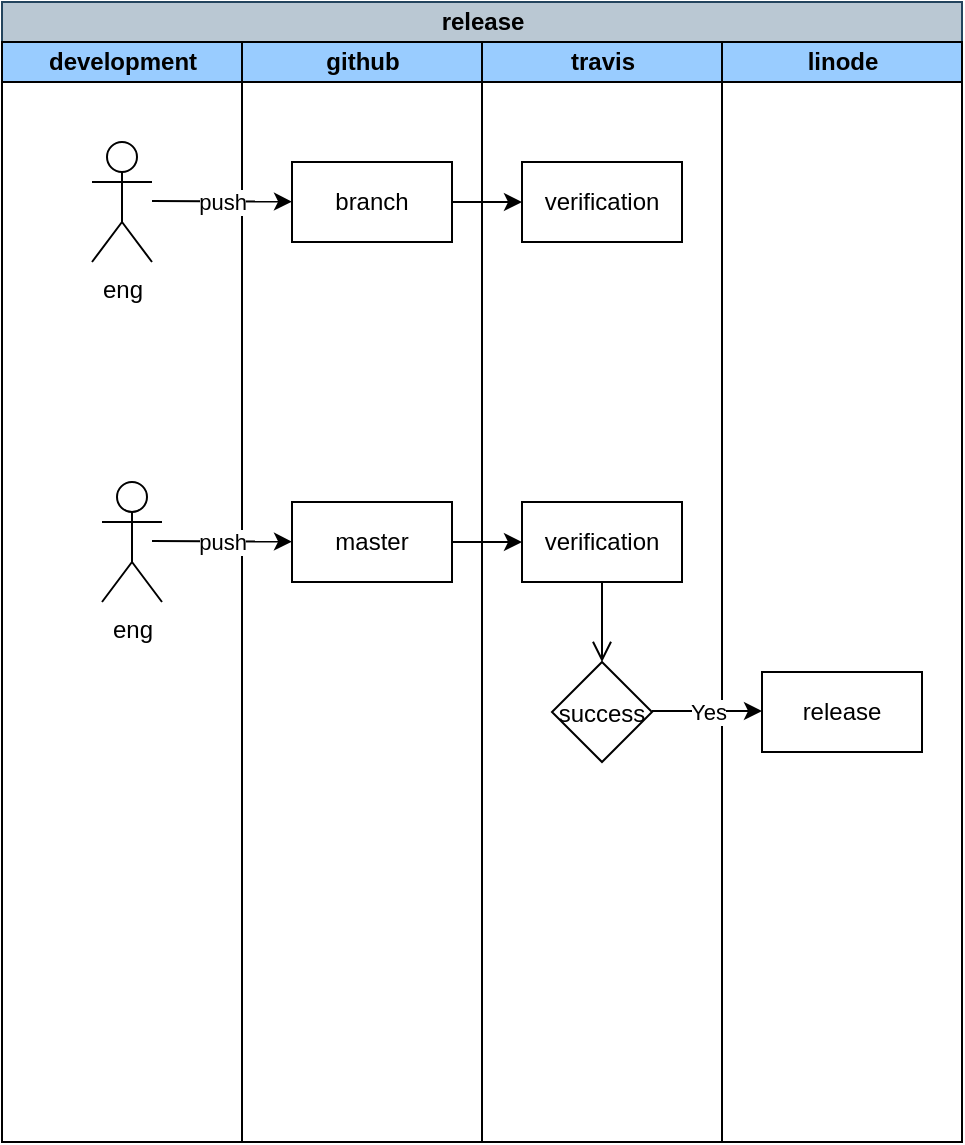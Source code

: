 <mxfile version="14.2.9" type="device"><diagram id="0gpjnleQtg8OCOgI1mWi" name="Page-1"><mxGraphModel dx="2062" dy="1044" grid="1" gridSize="10" guides="1" tooltips="1" connect="1" arrows="1" fold="1" page="1" pageScale="1" pageWidth="850" pageHeight="1100" math="0" shadow="0"><root><mxCell id="0"/><mxCell id="1" parent="0"/><mxCell id="gdZGLw9C2DeIMMs5xhQq-2" value="release" style="swimlane;html=1;childLayout=stackLayout;resizeParent=1;resizeParentMax=0;startSize=20;fillColor=#bac8d3;strokeColor=#23445d;" vertex="1" parent="1"><mxGeometry x="200" y="80" width="480" height="570" as="geometry"><mxRectangle x="240" y="320" width="60" height="20" as="alternateBounds"/></mxGeometry></mxCell><mxCell id="gdZGLw9C2DeIMMs5xhQq-3" value="development" style="swimlane;html=1;startSize=20;swimlaneFillColor=#ffffff;fillColor=#99CCFF;" vertex="1" parent="gdZGLw9C2DeIMMs5xhQq-2"><mxGeometry y="20" width="120" height="550" as="geometry"><mxRectangle y="20" width="30" height="460" as="alternateBounds"/></mxGeometry></mxCell><mxCell id="gdZGLw9C2DeIMMs5xhQq-33" value="eng" style="shape=umlActor;verticalLabelPosition=bottom;verticalAlign=top;html=1;fillColor=#FFFFFF;" vertex="1" parent="gdZGLw9C2DeIMMs5xhQq-3"><mxGeometry x="45" y="50" width="30" height="60" as="geometry"/></mxCell><mxCell id="gdZGLw9C2DeIMMs5xhQq-42" value="eng" style="shape=umlActor;verticalLabelPosition=bottom;verticalAlign=top;html=1;fillColor=#FFFFFF;" vertex="1" parent="gdZGLw9C2DeIMMs5xhQq-3"><mxGeometry x="50" y="220" width="30" height="60" as="geometry"/></mxCell><mxCell id="gdZGLw9C2DeIMMs5xhQq-4" value="github" style="swimlane;html=1;startSize=20;swimlaneFillColor=#ffffff;fillColor=#99CCFF;" vertex="1" parent="gdZGLw9C2DeIMMs5xhQq-2"><mxGeometry x="120" y="20" width="120" height="550" as="geometry"><mxRectangle x="120" y="20" width="30" height="460" as="alternateBounds"/></mxGeometry></mxCell><UserObject label="branch" treeRoot="1" id="gdZGLw9C2DeIMMs5xhQq-32"><mxCell style="whiteSpace=wrap;html=1;align=center;treeFolding=1;treeMoving=1;newEdgeStyle={&quot;edgeStyle&quot;:&quot;elbowEdgeStyle&quot;,&quot;startArrow&quot;:&quot;none&quot;,&quot;endArrow&quot;:&quot;none&quot;};fillColor=#FFFFFF;" vertex="1" parent="gdZGLw9C2DeIMMs5xhQq-4"><mxGeometry x="25" y="60" width="80" height="40" as="geometry"/></mxCell></UserObject><UserObject label="master" treeRoot="1" id="gdZGLw9C2DeIMMs5xhQq-41"><mxCell style="whiteSpace=wrap;html=1;align=center;treeFolding=1;treeMoving=1;newEdgeStyle={&quot;edgeStyle&quot;:&quot;elbowEdgeStyle&quot;,&quot;startArrow&quot;:&quot;none&quot;,&quot;endArrow&quot;:&quot;none&quot;};fillColor=#FFFFFF;" vertex="1" parent="gdZGLw9C2DeIMMs5xhQq-4"><mxGeometry x="25" y="230" width="80" height="40" as="geometry"/></mxCell></UserObject><mxCell id="gdZGLw9C2DeIMMs5xhQq-28" value="" style="endArrow=open;startArrow=none;endFill=0;startFill=0;endSize=8;html=1;verticalAlign=bottom;labelBackgroundColor=none;strokeWidth=1;entryX=0;entryY=0.5;entryDx=0;entryDy=0;exitX=1;exitY=0.5;exitDx=0;exitDy=0;" edge="1" parent="gdZGLw9C2DeIMMs5xhQq-2" source="gdZGLw9C2DeIMMs5xhQq-24" target="gdZGLw9C2DeIMMs5xhQq-26"><mxGeometry width="160" relative="1" as="geometry"><mxPoint x="160" y="350" as="sourcePoint"/><mxPoint x="320" y="350" as="targetPoint"/></mxGeometry></mxCell><mxCell id="gdZGLw9C2DeIMMs5xhQq-29" value="success" style="edgeLabel;html=1;align=center;verticalAlign=middle;resizable=0;points=[];" vertex="1" connectable="0" parent="gdZGLw9C2DeIMMs5xhQq-28"><mxGeometry x="-0.415" y="-1" relative="1" as="geometry"><mxPoint x="6" y="-1" as="offset"/></mxGeometry></mxCell><mxCell id="gdZGLw9C2DeIMMs5xhQq-5" value="travis" style="swimlane;html=1;startSize=20;swimlaneFillColor=#ffffff;fillColor=#99CCFF;" vertex="1" parent="gdZGLw9C2DeIMMs5xhQq-2"><mxGeometry x="240" y="20" width="120" height="550" as="geometry"/></mxCell><UserObject label="verification" treeRoot="1" id="gdZGLw9C2DeIMMs5xhQq-14"><mxCell style="whiteSpace=wrap;html=1;align=center;treeFolding=1;treeMoving=1;newEdgeStyle={&quot;edgeStyle&quot;:&quot;elbowEdgeStyle&quot;,&quot;startArrow&quot;:&quot;none&quot;,&quot;endArrow&quot;:&quot;none&quot;};" vertex="1" parent="gdZGLw9C2DeIMMs5xhQq-5"><mxGeometry x="20" y="60" width="80" height="40" as="geometry"/></mxCell></UserObject><UserObject label="verification" treeRoot="1" id="gdZGLw9C2DeIMMs5xhQq-18"><mxCell style="whiteSpace=wrap;html=1;align=center;treeFolding=1;treeMoving=1;newEdgeStyle={&quot;edgeStyle&quot;:&quot;elbowEdgeStyle&quot;,&quot;startArrow&quot;:&quot;none&quot;,&quot;endArrow&quot;:&quot;none&quot;};" vertex="1" parent="gdZGLw9C2DeIMMs5xhQq-5"><mxGeometry x="20" y="230" width="80" height="40" as="geometry"/></mxCell></UserObject><mxCell id="gdZGLw9C2DeIMMs5xhQq-24" value="success" style="rhombus;" vertex="1" parent="gdZGLw9C2DeIMMs5xhQq-5"><mxGeometry x="35" y="310" width="50" height="50" as="geometry"/></mxCell><mxCell id="gdZGLw9C2DeIMMs5xhQq-27" value="" style="endArrow=open;startArrow=none;endFill=0;startFill=0;endSize=8;html=1;verticalAlign=bottom;labelBackgroundColor=none;strokeWidth=1;exitX=0.5;exitY=1;exitDx=0;exitDy=0;" edge="1" parent="gdZGLw9C2DeIMMs5xhQq-5" source="gdZGLw9C2DeIMMs5xhQq-18" target="gdZGLw9C2DeIMMs5xhQq-24"><mxGeometry width="160" relative="1" as="geometry"><mxPoint x="-80" y="330" as="sourcePoint"/><mxPoint x="80" y="330" as="targetPoint"/></mxGeometry></mxCell><mxCell id="gdZGLw9C2DeIMMs5xhQq-12" value="linode" style="swimlane;html=1;startSize=20;swimlaneFillColor=#ffffff;fillColor=#99CCFF;" vertex="1" parent="gdZGLw9C2DeIMMs5xhQq-2"><mxGeometry x="360" y="20" width="120" height="550" as="geometry"/></mxCell><UserObject label="release" treeRoot="1" id="gdZGLw9C2DeIMMs5xhQq-26"><mxCell style="whiteSpace=wrap;html=1;align=center;treeFolding=1;treeMoving=1;newEdgeStyle={&quot;edgeStyle&quot;:&quot;elbowEdgeStyle&quot;,&quot;startArrow&quot;:&quot;none&quot;,&quot;endArrow&quot;:&quot;none&quot;};" vertex="1" parent="gdZGLw9C2DeIMMs5xhQq-12"><mxGeometry x="20" y="315" width="80" height="40" as="geometry"/></mxCell></UserObject><mxCell id="gdZGLw9C2DeIMMs5xhQq-37" value="" style="endArrow=classic;html=1;exitX=1;exitY=0.5;exitDx=0;exitDy=0;entryX=0;entryY=0.5;entryDx=0;entryDy=0;" edge="1" parent="gdZGLw9C2DeIMMs5xhQq-2" source="gdZGLw9C2DeIMMs5xhQq-32" target="gdZGLw9C2DeIMMs5xhQq-14"><mxGeometry relative="1" as="geometry"><mxPoint x="170" y="430" as="sourcePoint"/><mxPoint x="270" y="430" as="targetPoint"/></mxGeometry></mxCell><mxCell id="gdZGLw9C2DeIMMs5xhQq-50" value="" style="endArrow=classic;html=1;exitX=1;exitY=0.5;exitDx=0;exitDy=0;entryX=0;entryY=0.5;entryDx=0;entryDy=0;" edge="1" parent="gdZGLw9C2DeIMMs5xhQq-2" source="gdZGLw9C2DeIMMs5xhQq-41" target="gdZGLw9C2DeIMMs5xhQq-18"><mxGeometry relative="1" as="geometry"><mxPoint x="235" y="110" as="sourcePoint"/><mxPoint x="270" y="110" as="targetPoint"/></mxGeometry></mxCell><mxCell id="gdZGLw9C2DeIMMs5xhQq-39" value="" style="endArrow=classic;html=1;" edge="1" parent="1"><mxGeometry relative="1" as="geometry"><mxPoint x="275" y="179.5" as="sourcePoint"/><mxPoint x="345" y="179.818" as="targetPoint"/></mxGeometry></mxCell><mxCell id="gdZGLw9C2DeIMMs5xhQq-40" value="push" style="edgeLabel;resizable=0;html=1;align=center;verticalAlign=middle;" connectable="0" vertex="1" parent="gdZGLw9C2DeIMMs5xhQq-39"><mxGeometry relative="1" as="geometry"/></mxCell><mxCell id="gdZGLw9C2DeIMMs5xhQq-47" value="" style="endArrow=classic;html=1;" edge="1" parent="1"><mxGeometry relative="1" as="geometry"><mxPoint x="275" y="349.5" as="sourcePoint"/><mxPoint x="345" y="349.818" as="targetPoint"/></mxGeometry></mxCell><mxCell id="gdZGLw9C2DeIMMs5xhQq-48" value="push" style="edgeLabel;resizable=0;html=1;align=center;verticalAlign=middle;" connectable="0" vertex="1" parent="gdZGLw9C2DeIMMs5xhQq-47"><mxGeometry relative="1" as="geometry"/></mxCell><mxCell id="gdZGLw9C2DeIMMs5xhQq-53" value="" style="endArrow=classic;html=1;entryX=0;entryY=0.488;entryDx=0;entryDy=0;entryPerimeter=0;" edge="1" parent="1"><mxGeometry relative="1" as="geometry"><mxPoint x="525" y="434.5" as="sourcePoint"/><mxPoint x="580" y="434.52" as="targetPoint"/></mxGeometry></mxCell><mxCell id="gdZGLw9C2DeIMMs5xhQq-54" value="Yes" style="edgeLabel;resizable=0;html=1;align=center;verticalAlign=middle;" connectable="0" vertex="1" parent="gdZGLw9C2DeIMMs5xhQq-53"><mxGeometry relative="1" as="geometry"/></mxCell></root></mxGraphModel></diagram></mxfile>
